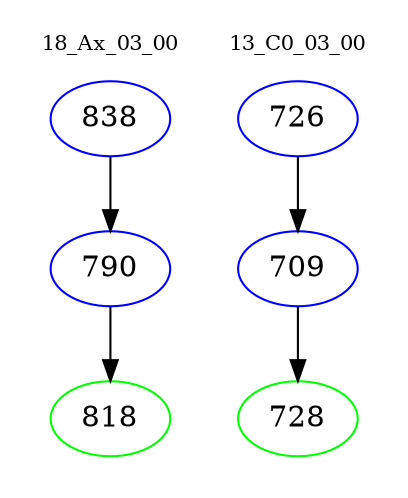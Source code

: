 digraph{
subgraph cluster_0 {
color = white
label = "18_Ax_03_00";
fontsize=10;
T0_838 [label="838", color="blue"]
T0_838 -> T0_790 [color="black"]
T0_790 [label="790", color="blue"]
T0_790 -> T0_818 [color="black"]
T0_818 [label="818", color="green"]
}
subgraph cluster_1 {
color = white
label = "13_C0_03_00";
fontsize=10;
T1_726 [label="726", color="blue"]
T1_726 -> T1_709 [color="black"]
T1_709 [label="709", color="blue"]
T1_709 -> T1_728 [color="black"]
T1_728 [label="728", color="green"]
}
}
